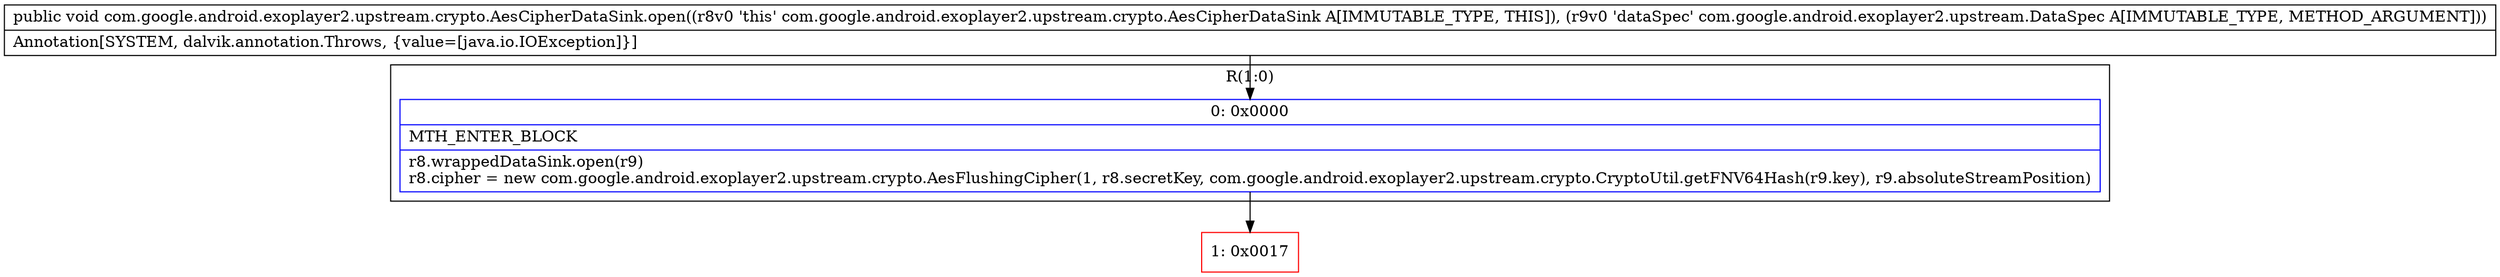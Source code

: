 digraph "CFG forcom.google.android.exoplayer2.upstream.crypto.AesCipherDataSink.open(Lcom\/google\/android\/exoplayer2\/upstream\/DataSpec;)V" {
subgraph cluster_Region_513028625 {
label = "R(1:0)";
node [shape=record,color=blue];
Node_0 [shape=record,label="{0\:\ 0x0000|MTH_ENTER_BLOCK\l|r8.wrappedDataSink.open(r9)\lr8.cipher = new com.google.android.exoplayer2.upstream.crypto.AesFlushingCipher(1, r8.secretKey, com.google.android.exoplayer2.upstream.crypto.CryptoUtil.getFNV64Hash(r9.key), r9.absoluteStreamPosition)\l}"];
}
Node_1 [shape=record,color=red,label="{1\:\ 0x0017}"];
MethodNode[shape=record,label="{public void com.google.android.exoplayer2.upstream.crypto.AesCipherDataSink.open((r8v0 'this' com.google.android.exoplayer2.upstream.crypto.AesCipherDataSink A[IMMUTABLE_TYPE, THIS]), (r9v0 'dataSpec' com.google.android.exoplayer2.upstream.DataSpec A[IMMUTABLE_TYPE, METHOD_ARGUMENT]))  | Annotation[SYSTEM, dalvik.annotation.Throws, \{value=[java.io.IOException]\}]\l}"];
MethodNode -> Node_0;
Node_0 -> Node_1;
}

